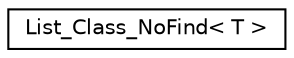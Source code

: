 digraph "Graphical Class Hierarchy"
{
  edge [fontname="Helvetica",fontsize="10",labelfontname="Helvetica",labelfontsize="10"];
  node [fontname="Helvetica",fontsize="10",shape=record];
  rankdir="LR";
  Node1 [label="List_Class_NoFind\< T \>",height=0.2,width=0.4,color="black", fillcolor="white", style="filled",URL="$classList__Class__NoFind.html"];
}
